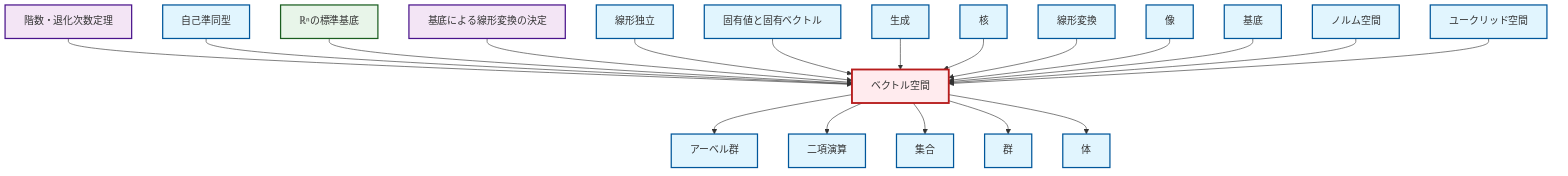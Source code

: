 graph TD
    classDef definition fill:#e1f5fe,stroke:#01579b,stroke-width:2px
    classDef theorem fill:#f3e5f5,stroke:#4a148c,stroke-width:2px
    classDef axiom fill:#fff3e0,stroke:#e65100,stroke-width:2px
    classDef example fill:#e8f5e9,stroke:#1b5e20,stroke-width:2px
    classDef current fill:#ffebee,stroke:#b71c1c,stroke-width:3px
    def-linear-independence["線形独立"]:::definition
    def-kernel["核"]:::definition
    def-image["像"]:::definition
    def-span["生成"]:::definition
    def-group["群"]:::definition
    def-linear-transformation["線形変換"]:::definition
    def-vector-space["ベクトル空間"]:::definition
    def-euclidean-space["ユークリッド空間"]:::definition
    def-set["集合"]:::definition
    thm-linear-transformation-basis["基底による線形変換の決定"]:::theorem
    def-binary-operation["二項演算"]:::definition
    def-eigenvalue-eigenvector["固有値と固有ベクトル"]:::definition
    def-endomorphism["自己準同型"]:::definition
    def-abelian-group["アーベル群"]:::definition
    def-basis["基底"]:::definition
    thm-rank-nullity["階数・退化次数定理"]:::theorem
    def-field["体"]:::definition
    def-normed-vector-space["ノルム空間"]:::definition
    ex-standard-basis-rn["ℝⁿの標準基底"]:::example
    def-vector-space --> def-abelian-group
    def-vector-space --> def-binary-operation
    thm-rank-nullity --> def-vector-space
    def-vector-space --> def-set
    def-vector-space --> def-group
    def-endomorphism --> def-vector-space
    ex-standard-basis-rn --> def-vector-space
    def-vector-space --> def-field
    thm-linear-transformation-basis --> def-vector-space
    def-linear-independence --> def-vector-space
    def-eigenvalue-eigenvector --> def-vector-space
    def-span --> def-vector-space
    def-kernel --> def-vector-space
    def-linear-transformation --> def-vector-space
    def-image --> def-vector-space
    def-basis --> def-vector-space
    def-normed-vector-space --> def-vector-space
    def-euclidean-space --> def-vector-space
    class def-vector-space current